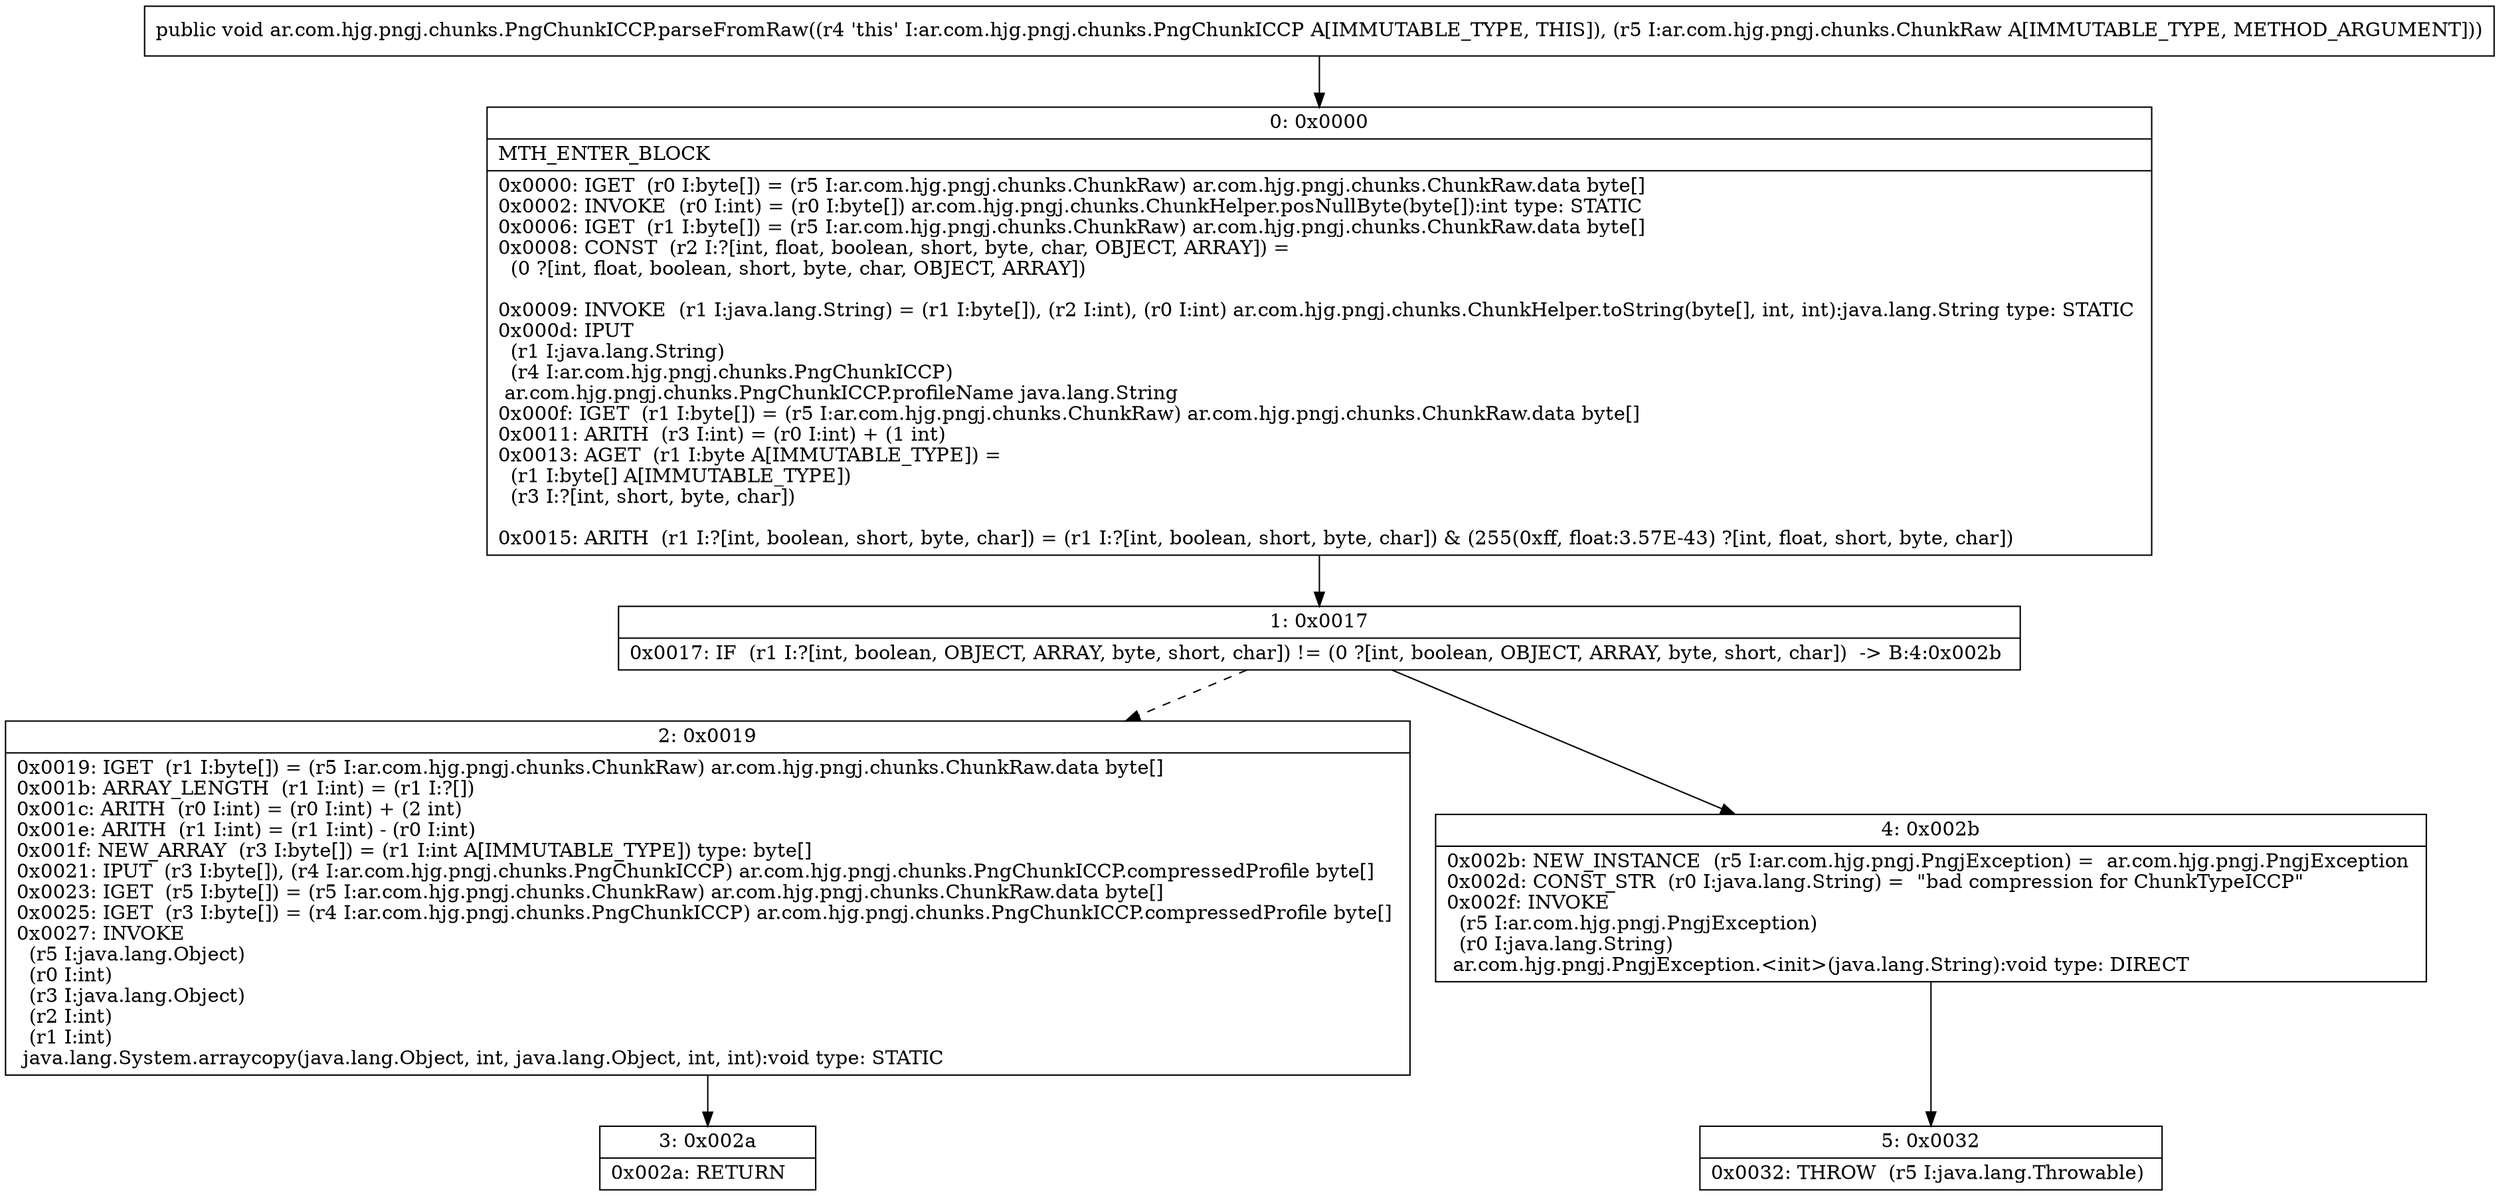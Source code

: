 digraph "CFG forar.com.hjg.pngj.chunks.PngChunkICCP.parseFromRaw(Lar\/com\/hjg\/pngj\/chunks\/ChunkRaw;)V" {
Node_0 [shape=record,label="{0\:\ 0x0000|MTH_ENTER_BLOCK\l|0x0000: IGET  (r0 I:byte[]) = (r5 I:ar.com.hjg.pngj.chunks.ChunkRaw) ar.com.hjg.pngj.chunks.ChunkRaw.data byte[] \l0x0002: INVOKE  (r0 I:int) = (r0 I:byte[]) ar.com.hjg.pngj.chunks.ChunkHelper.posNullByte(byte[]):int type: STATIC \l0x0006: IGET  (r1 I:byte[]) = (r5 I:ar.com.hjg.pngj.chunks.ChunkRaw) ar.com.hjg.pngj.chunks.ChunkRaw.data byte[] \l0x0008: CONST  (r2 I:?[int, float, boolean, short, byte, char, OBJECT, ARRAY]) = \l  (0 ?[int, float, boolean, short, byte, char, OBJECT, ARRAY])\l \l0x0009: INVOKE  (r1 I:java.lang.String) = (r1 I:byte[]), (r2 I:int), (r0 I:int) ar.com.hjg.pngj.chunks.ChunkHelper.toString(byte[], int, int):java.lang.String type: STATIC \l0x000d: IPUT  \l  (r1 I:java.lang.String)\l  (r4 I:ar.com.hjg.pngj.chunks.PngChunkICCP)\l ar.com.hjg.pngj.chunks.PngChunkICCP.profileName java.lang.String \l0x000f: IGET  (r1 I:byte[]) = (r5 I:ar.com.hjg.pngj.chunks.ChunkRaw) ar.com.hjg.pngj.chunks.ChunkRaw.data byte[] \l0x0011: ARITH  (r3 I:int) = (r0 I:int) + (1 int) \l0x0013: AGET  (r1 I:byte A[IMMUTABLE_TYPE]) = \l  (r1 I:byte[] A[IMMUTABLE_TYPE])\l  (r3 I:?[int, short, byte, char])\l \l0x0015: ARITH  (r1 I:?[int, boolean, short, byte, char]) = (r1 I:?[int, boolean, short, byte, char]) & (255(0xff, float:3.57E\-43) ?[int, float, short, byte, char]) \l}"];
Node_1 [shape=record,label="{1\:\ 0x0017|0x0017: IF  (r1 I:?[int, boolean, OBJECT, ARRAY, byte, short, char]) != (0 ?[int, boolean, OBJECT, ARRAY, byte, short, char])  \-\> B:4:0x002b \l}"];
Node_2 [shape=record,label="{2\:\ 0x0019|0x0019: IGET  (r1 I:byte[]) = (r5 I:ar.com.hjg.pngj.chunks.ChunkRaw) ar.com.hjg.pngj.chunks.ChunkRaw.data byte[] \l0x001b: ARRAY_LENGTH  (r1 I:int) = (r1 I:?[]) \l0x001c: ARITH  (r0 I:int) = (r0 I:int) + (2 int) \l0x001e: ARITH  (r1 I:int) = (r1 I:int) \- (r0 I:int) \l0x001f: NEW_ARRAY  (r3 I:byte[]) = (r1 I:int A[IMMUTABLE_TYPE]) type: byte[] \l0x0021: IPUT  (r3 I:byte[]), (r4 I:ar.com.hjg.pngj.chunks.PngChunkICCP) ar.com.hjg.pngj.chunks.PngChunkICCP.compressedProfile byte[] \l0x0023: IGET  (r5 I:byte[]) = (r5 I:ar.com.hjg.pngj.chunks.ChunkRaw) ar.com.hjg.pngj.chunks.ChunkRaw.data byte[] \l0x0025: IGET  (r3 I:byte[]) = (r4 I:ar.com.hjg.pngj.chunks.PngChunkICCP) ar.com.hjg.pngj.chunks.PngChunkICCP.compressedProfile byte[] \l0x0027: INVOKE  \l  (r5 I:java.lang.Object)\l  (r0 I:int)\l  (r3 I:java.lang.Object)\l  (r2 I:int)\l  (r1 I:int)\l java.lang.System.arraycopy(java.lang.Object, int, java.lang.Object, int, int):void type: STATIC \l}"];
Node_3 [shape=record,label="{3\:\ 0x002a|0x002a: RETURN   \l}"];
Node_4 [shape=record,label="{4\:\ 0x002b|0x002b: NEW_INSTANCE  (r5 I:ar.com.hjg.pngj.PngjException) =  ar.com.hjg.pngj.PngjException \l0x002d: CONST_STR  (r0 I:java.lang.String) =  \"bad compression for ChunkTypeICCP\" \l0x002f: INVOKE  \l  (r5 I:ar.com.hjg.pngj.PngjException)\l  (r0 I:java.lang.String)\l ar.com.hjg.pngj.PngjException.\<init\>(java.lang.String):void type: DIRECT \l}"];
Node_5 [shape=record,label="{5\:\ 0x0032|0x0032: THROW  (r5 I:java.lang.Throwable) \l}"];
MethodNode[shape=record,label="{public void ar.com.hjg.pngj.chunks.PngChunkICCP.parseFromRaw((r4 'this' I:ar.com.hjg.pngj.chunks.PngChunkICCP A[IMMUTABLE_TYPE, THIS]), (r5 I:ar.com.hjg.pngj.chunks.ChunkRaw A[IMMUTABLE_TYPE, METHOD_ARGUMENT])) }"];
MethodNode -> Node_0;
Node_0 -> Node_1;
Node_1 -> Node_2[style=dashed];
Node_1 -> Node_4;
Node_2 -> Node_3;
Node_4 -> Node_5;
}

